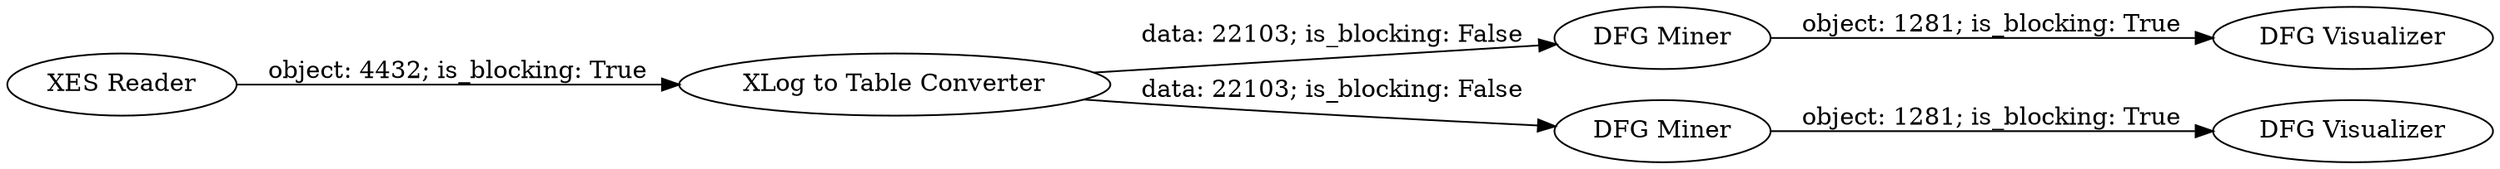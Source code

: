 digraph {
	"-8248396405523382933_8" [label="DFG Miner"]
	"-8248396405523382933_9" [label="XLog to Table Converter"]
	"-8248396405523382933_6" [label="XES Reader"]
	"-8248396405523382933_12" [label="DFG Visualizer"]
	"-8248396405523382933_11" [label="DFG Miner"]
	"-8248396405523382933_10" [label="DFG Visualizer"]
	"-8248396405523382933_11" -> "-8248396405523382933_12" [label="object: 1281; is_blocking: True"]
	"-8248396405523382933_9" -> "-8248396405523382933_8" [label="data: 22103; is_blocking: False"]
	"-8248396405523382933_6" -> "-8248396405523382933_9" [label="object: 4432; is_blocking: True"]
	"-8248396405523382933_8" -> "-8248396405523382933_10" [label="object: 1281; is_blocking: True"]
	"-8248396405523382933_9" -> "-8248396405523382933_11" [label="data: 22103; is_blocking: False"]
	rankdir=LR
}
